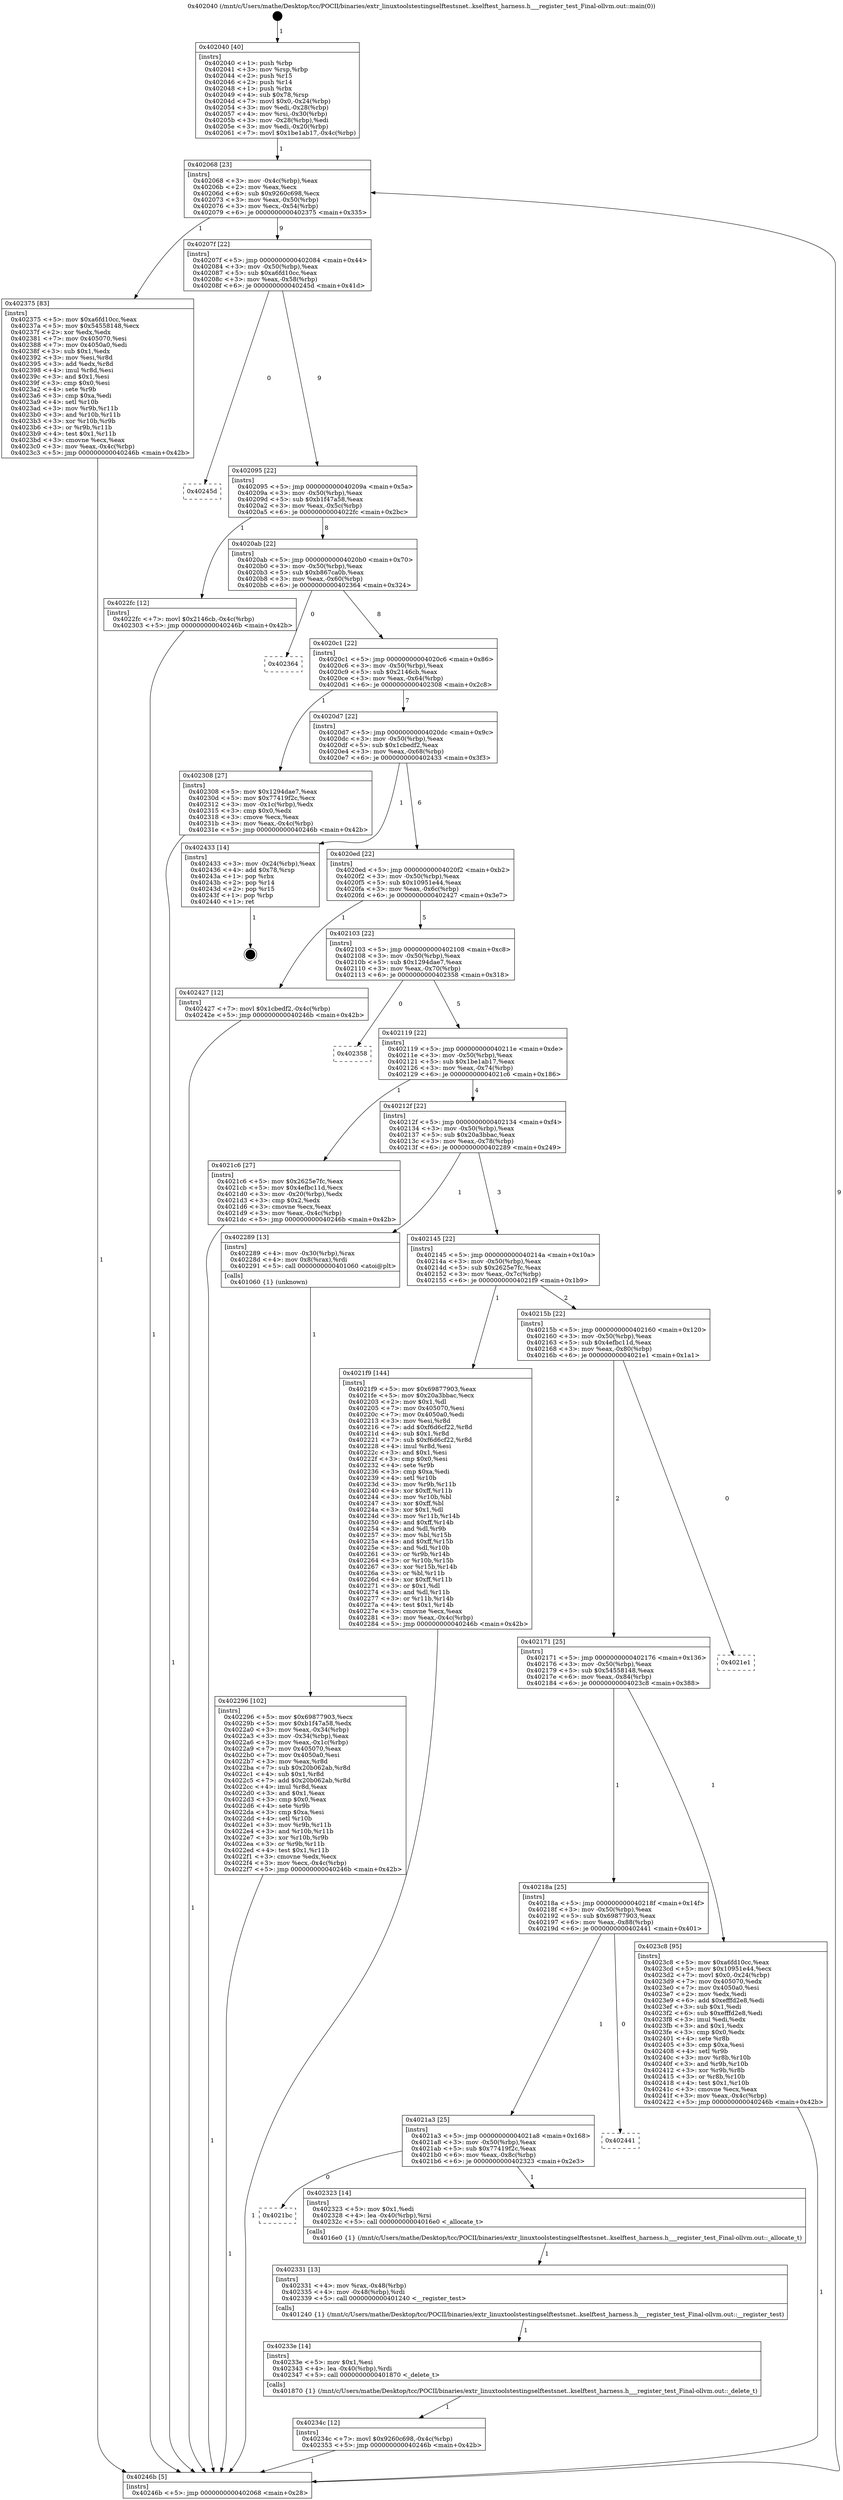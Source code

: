 digraph "0x402040" {
  label = "0x402040 (/mnt/c/Users/mathe/Desktop/tcc/POCII/binaries/extr_linuxtoolstestingselftestsnet..kselftest_harness.h___register_test_Final-ollvm.out::main(0))"
  labelloc = "t"
  node[shape=record]

  Entry [label="",width=0.3,height=0.3,shape=circle,fillcolor=black,style=filled]
  "0x402068" [label="{
     0x402068 [23]\l
     | [instrs]\l
     &nbsp;&nbsp;0x402068 \<+3\>: mov -0x4c(%rbp),%eax\l
     &nbsp;&nbsp;0x40206b \<+2\>: mov %eax,%ecx\l
     &nbsp;&nbsp;0x40206d \<+6\>: sub $0x9260c698,%ecx\l
     &nbsp;&nbsp;0x402073 \<+3\>: mov %eax,-0x50(%rbp)\l
     &nbsp;&nbsp;0x402076 \<+3\>: mov %ecx,-0x54(%rbp)\l
     &nbsp;&nbsp;0x402079 \<+6\>: je 0000000000402375 \<main+0x335\>\l
  }"]
  "0x402375" [label="{
     0x402375 [83]\l
     | [instrs]\l
     &nbsp;&nbsp;0x402375 \<+5\>: mov $0xa6fd10cc,%eax\l
     &nbsp;&nbsp;0x40237a \<+5\>: mov $0x54558148,%ecx\l
     &nbsp;&nbsp;0x40237f \<+2\>: xor %edx,%edx\l
     &nbsp;&nbsp;0x402381 \<+7\>: mov 0x405070,%esi\l
     &nbsp;&nbsp;0x402388 \<+7\>: mov 0x4050a0,%edi\l
     &nbsp;&nbsp;0x40238f \<+3\>: sub $0x1,%edx\l
     &nbsp;&nbsp;0x402392 \<+3\>: mov %esi,%r8d\l
     &nbsp;&nbsp;0x402395 \<+3\>: add %edx,%r8d\l
     &nbsp;&nbsp;0x402398 \<+4\>: imul %r8d,%esi\l
     &nbsp;&nbsp;0x40239c \<+3\>: and $0x1,%esi\l
     &nbsp;&nbsp;0x40239f \<+3\>: cmp $0x0,%esi\l
     &nbsp;&nbsp;0x4023a2 \<+4\>: sete %r9b\l
     &nbsp;&nbsp;0x4023a6 \<+3\>: cmp $0xa,%edi\l
     &nbsp;&nbsp;0x4023a9 \<+4\>: setl %r10b\l
     &nbsp;&nbsp;0x4023ad \<+3\>: mov %r9b,%r11b\l
     &nbsp;&nbsp;0x4023b0 \<+3\>: and %r10b,%r11b\l
     &nbsp;&nbsp;0x4023b3 \<+3\>: xor %r10b,%r9b\l
     &nbsp;&nbsp;0x4023b6 \<+3\>: or %r9b,%r11b\l
     &nbsp;&nbsp;0x4023b9 \<+4\>: test $0x1,%r11b\l
     &nbsp;&nbsp;0x4023bd \<+3\>: cmovne %ecx,%eax\l
     &nbsp;&nbsp;0x4023c0 \<+3\>: mov %eax,-0x4c(%rbp)\l
     &nbsp;&nbsp;0x4023c3 \<+5\>: jmp 000000000040246b \<main+0x42b\>\l
  }"]
  "0x40207f" [label="{
     0x40207f [22]\l
     | [instrs]\l
     &nbsp;&nbsp;0x40207f \<+5\>: jmp 0000000000402084 \<main+0x44\>\l
     &nbsp;&nbsp;0x402084 \<+3\>: mov -0x50(%rbp),%eax\l
     &nbsp;&nbsp;0x402087 \<+5\>: sub $0xa6fd10cc,%eax\l
     &nbsp;&nbsp;0x40208c \<+3\>: mov %eax,-0x58(%rbp)\l
     &nbsp;&nbsp;0x40208f \<+6\>: je 000000000040245d \<main+0x41d\>\l
  }"]
  Exit [label="",width=0.3,height=0.3,shape=circle,fillcolor=black,style=filled,peripheries=2]
  "0x40245d" [label="{
     0x40245d\l
  }", style=dashed]
  "0x402095" [label="{
     0x402095 [22]\l
     | [instrs]\l
     &nbsp;&nbsp;0x402095 \<+5\>: jmp 000000000040209a \<main+0x5a\>\l
     &nbsp;&nbsp;0x40209a \<+3\>: mov -0x50(%rbp),%eax\l
     &nbsp;&nbsp;0x40209d \<+5\>: sub $0xb1f47a58,%eax\l
     &nbsp;&nbsp;0x4020a2 \<+3\>: mov %eax,-0x5c(%rbp)\l
     &nbsp;&nbsp;0x4020a5 \<+6\>: je 00000000004022fc \<main+0x2bc\>\l
  }"]
  "0x40234c" [label="{
     0x40234c [12]\l
     | [instrs]\l
     &nbsp;&nbsp;0x40234c \<+7\>: movl $0x9260c698,-0x4c(%rbp)\l
     &nbsp;&nbsp;0x402353 \<+5\>: jmp 000000000040246b \<main+0x42b\>\l
  }"]
  "0x4022fc" [label="{
     0x4022fc [12]\l
     | [instrs]\l
     &nbsp;&nbsp;0x4022fc \<+7\>: movl $0x2146cb,-0x4c(%rbp)\l
     &nbsp;&nbsp;0x402303 \<+5\>: jmp 000000000040246b \<main+0x42b\>\l
  }"]
  "0x4020ab" [label="{
     0x4020ab [22]\l
     | [instrs]\l
     &nbsp;&nbsp;0x4020ab \<+5\>: jmp 00000000004020b0 \<main+0x70\>\l
     &nbsp;&nbsp;0x4020b0 \<+3\>: mov -0x50(%rbp),%eax\l
     &nbsp;&nbsp;0x4020b3 \<+5\>: sub $0xb867ca0b,%eax\l
     &nbsp;&nbsp;0x4020b8 \<+3\>: mov %eax,-0x60(%rbp)\l
     &nbsp;&nbsp;0x4020bb \<+6\>: je 0000000000402364 \<main+0x324\>\l
  }"]
  "0x40233e" [label="{
     0x40233e [14]\l
     | [instrs]\l
     &nbsp;&nbsp;0x40233e \<+5\>: mov $0x1,%esi\l
     &nbsp;&nbsp;0x402343 \<+4\>: lea -0x40(%rbp),%rdi\l
     &nbsp;&nbsp;0x402347 \<+5\>: call 0000000000401870 \<_delete_t\>\l
     | [calls]\l
     &nbsp;&nbsp;0x401870 \{1\} (/mnt/c/Users/mathe/Desktop/tcc/POCII/binaries/extr_linuxtoolstestingselftestsnet..kselftest_harness.h___register_test_Final-ollvm.out::_delete_t)\l
  }"]
  "0x402364" [label="{
     0x402364\l
  }", style=dashed]
  "0x4020c1" [label="{
     0x4020c1 [22]\l
     | [instrs]\l
     &nbsp;&nbsp;0x4020c1 \<+5\>: jmp 00000000004020c6 \<main+0x86\>\l
     &nbsp;&nbsp;0x4020c6 \<+3\>: mov -0x50(%rbp),%eax\l
     &nbsp;&nbsp;0x4020c9 \<+5\>: sub $0x2146cb,%eax\l
     &nbsp;&nbsp;0x4020ce \<+3\>: mov %eax,-0x64(%rbp)\l
     &nbsp;&nbsp;0x4020d1 \<+6\>: je 0000000000402308 \<main+0x2c8\>\l
  }"]
  "0x402331" [label="{
     0x402331 [13]\l
     | [instrs]\l
     &nbsp;&nbsp;0x402331 \<+4\>: mov %rax,-0x48(%rbp)\l
     &nbsp;&nbsp;0x402335 \<+4\>: mov -0x48(%rbp),%rdi\l
     &nbsp;&nbsp;0x402339 \<+5\>: call 0000000000401240 \<__register_test\>\l
     | [calls]\l
     &nbsp;&nbsp;0x401240 \{1\} (/mnt/c/Users/mathe/Desktop/tcc/POCII/binaries/extr_linuxtoolstestingselftestsnet..kselftest_harness.h___register_test_Final-ollvm.out::__register_test)\l
  }"]
  "0x402308" [label="{
     0x402308 [27]\l
     | [instrs]\l
     &nbsp;&nbsp;0x402308 \<+5\>: mov $0x1294dae7,%eax\l
     &nbsp;&nbsp;0x40230d \<+5\>: mov $0x77419f2c,%ecx\l
     &nbsp;&nbsp;0x402312 \<+3\>: mov -0x1c(%rbp),%edx\l
     &nbsp;&nbsp;0x402315 \<+3\>: cmp $0x0,%edx\l
     &nbsp;&nbsp;0x402318 \<+3\>: cmove %ecx,%eax\l
     &nbsp;&nbsp;0x40231b \<+3\>: mov %eax,-0x4c(%rbp)\l
     &nbsp;&nbsp;0x40231e \<+5\>: jmp 000000000040246b \<main+0x42b\>\l
  }"]
  "0x4020d7" [label="{
     0x4020d7 [22]\l
     | [instrs]\l
     &nbsp;&nbsp;0x4020d7 \<+5\>: jmp 00000000004020dc \<main+0x9c\>\l
     &nbsp;&nbsp;0x4020dc \<+3\>: mov -0x50(%rbp),%eax\l
     &nbsp;&nbsp;0x4020df \<+5\>: sub $0x1cbedf2,%eax\l
     &nbsp;&nbsp;0x4020e4 \<+3\>: mov %eax,-0x68(%rbp)\l
     &nbsp;&nbsp;0x4020e7 \<+6\>: je 0000000000402433 \<main+0x3f3\>\l
  }"]
  "0x4021bc" [label="{
     0x4021bc\l
  }", style=dashed]
  "0x402433" [label="{
     0x402433 [14]\l
     | [instrs]\l
     &nbsp;&nbsp;0x402433 \<+3\>: mov -0x24(%rbp),%eax\l
     &nbsp;&nbsp;0x402436 \<+4\>: add $0x78,%rsp\l
     &nbsp;&nbsp;0x40243a \<+1\>: pop %rbx\l
     &nbsp;&nbsp;0x40243b \<+2\>: pop %r14\l
     &nbsp;&nbsp;0x40243d \<+2\>: pop %r15\l
     &nbsp;&nbsp;0x40243f \<+1\>: pop %rbp\l
     &nbsp;&nbsp;0x402440 \<+1\>: ret\l
  }"]
  "0x4020ed" [label="{
     0x4020ed [22]\l
     | [instrs]\l
     &nbsp;&nbsp;0x4020ed \<+5\>: jmp 00000000004020f2 \<main+0xb2\>\l
     &nbsp;&nbsp;0x4020f2 \<+3\>: mov -0x50(%rbp),%eax\l
     &nbsp;&nbsp;0x4020f5 \<+5\>: sub $0x10951e44,%eax\l
     &nbsp;&nbsp;0x4020fa \<+3\>: mov %eax,-0x6c(%rbp)\l
     &nbsp;&nbsp;0x4020fd \<+6\>: je 0000000000402427 \<main+0x3e7\>\l
  }"]
  "0x402323" [label="{
     0x402323 [14]\l
     | [instrs]\l
     &nbsp;&nbsp;0x402323 \<+5\>: mov $0x1,%edi\l
     &nbsp;&nbsp;0x402328 \<+4\>: lea -0x40(%rbp),%rsi\l
     &nbsp;&nbsp;0x40232c \<+5\>: call 00000000004016e0 \<_allocate_t\>\l
     | [calls]\l
     &nbsp;&nbsp;0x4016e0 \{1\} (/mnt/c/Users/mathe/Desktop/tcc/POCII/binaries/extr_linuxtoolstestingselftestsnet..kselftest_harness.h___register_test_Final-ollvm.out::_allocate_t)\l
  }"]
  "0x402427" [label="{
     0x402427 [12]\l
     | [instrs]\l
     &nbsp;&nbsp;0x402427 \<+7\>: movl $0x1cbedf2,-0x4c(%rbp)\l
     &nbsp;&nbsp;0x40242e \<+5\>: jmp 000000000040246b \<main+0x42b\>\l
  }"]
  "0x402103" [label="{
     0x402103 [22]\l
     | [instrs]\l
     &nbsp;&nbsp;0x402103 \<+5\>: jmp 0000000000402108 \<main+0xc8\>\l
     &nbsp;&nbsp;0x402108 \<+3\>: mov -0x50(%rbp),%eax\l
     &nbsp;&nbsp;0x40210b \<+5\>: sub $0x1294dae7,%eax\l
     &nbsp;&nbsp;0x402110 \<+3\>: mov %eax,-0x70(%rbp)\l
     &nbsp;&nbsp;0x402113 \<+6\>: je 0000000000402358 \<main+0x318\>\l
  }"]
  "0x4021a3" [label="{
     0x4021a3 [25]\l
     | [instrs]\l
     &nbsp;&nbsp;0x4021a3 \<+5\>: jmp 00000000004021a8 \<main+0x168\>\l
     &nbsp;&nbsp;0x4021a8 \<+3\>: mov -0x50(%rbp),%eax\l
     &nbsp;&nbsp;0x4021ab \<+5\>: sub $0x77419f2c,%eax\l
     &nbsp;&nbsp;0x4021b0 \<+6\>: mov %eax,-0x8c(%rbp)\l
     &nbsp;&nbsp;0x4021b6 \<+6\>: je 0000000000402323 \<main+0x2e3\>\l
  }"]
  "0x402358" [label="{
     0x402358\l
  }", style=dashed]
  "0x402119" [label="{
     0x402119 [22]\l
     | [instrs]\l
     &nbsp;&nbsp;0x402119 \<+5\>: jmp 000000000040211e \<main+0xde\>\l
     &nbsp;&nbsp;0x40211e \<+3\>: mov -0x50(%rbp),%eax\l
     &nbsp;&nbsp;0x402121 \<+5\>: sub $0x1be1ab17,%eax\l
     &nbsp;&nbsp;0x402126 \<+3\>: mov %eax,-0x74(%rbp)\l
     &nbsp;&nbsp;0x402129 \<+6\>: je 00000000004021c6 \<main+0x186\>\l
  }"]
  "0x402441" [label="{
     0x402441\l
  }", style=dashed]
  "0x4021c6" [label="{
     0x4021c6 [27]\l
     | [instrs]\l
     &nbsp;&nbsp;0x4021c6 \<+5\>: mov $0x2625e7fc,%eax\l
     &nbsp;&nbsp;0x4021cb \<+5\>: mov $0x4efbc11d,%ecx\l
     &nbsp;&nbsp;0x4021d0 \<+3\>: mov -0x20(%rbp),%edx\l
     &nbsp;&nbsp;0x4021d3 \<+3\>: cmp $0x2,%edx\l
     &nbsp;&nbsp;0x4021d6 \<+3\>: cmovne %ecx,%eax\l
     &nbsp;&nbsp;0x4021d9 \<+3\>: mov %eax,-0x4c(%rbp)\l
     &nbsp;&nbsp;0x4021dc \<+5\>: jmp 000000000040246b \<main+0x42b\>\l
  }"]
  "0x40212f" [label="{
     0x40212f [22]\l
     | [instrs]\l
     &nbsp;&nbsp;0x40212f \<+5\>: jmp 0000000000402134 \<main+0xf4\>\l
     &nbsp;&nbsp;0x402134 \<+3\>: mov -0x50(%rbp),%eax\l
     &nbsp;&nbsp;0x402137 \<+5\>: sub $0x20a3bbac,%eax\l
     &nbsp;&nbsp;0x40213c \<+3\>: mov %eax,-0x78(%rbp)\l
     &nbsp;&nbsp;0x40213f \<+6\>: je 0000000000402289 \<main+0x249\>\l
  }"]
  "0x40246b" [label="{
     0x40246b [5]\l
     | [instrs]\l
     &nbsp;&nbsp;0x40246b \<+5\>: jmp 0000000000402068 \<main+0x28\>\l
  }"]
  "0x402040" [label="{
     0x402040 [40]\l
     | [instrs]\l
     &nbsp;&nbsp;0x402040 \<+1\>: push %rbp\l
     &nbsp;&nbsp;0x402041 \<+3\>: mov %rsp,%rbp\l
     &nbsp;&nbsp;0x402044 \<+2\>: push %r15\l
     &nbsp;&nbsp;0x402046 \<+2\>: push %r14\l
     &nbsp;&nbsp;0x402048 \<+1\>: push %rbx\l
     &nbsp;&nbsp;0x402049 \<+4\>: sub $0x78,%rsp\l
     &nbsp;&nbsp;0x40204d \<+7\>: movl $0x0,-0x24(%rbp)\l
     &nbsp;&nbsp;0x402054 \<+3\>: mov %edi,-0x28(%rbp)\l
     &nbsp;&nbsp;0x402057 \<+4\>: mov %rsi,-0x30(%rbp)\l
     &nbsp;&nbsp;0x40205b \<+3\>: mov -0x28(%rbp),%edi\l
     &nbsp;&nbsp;0x40205e \<+3\>: mov %edi,-0x20(%rbp)\l
     &nbsp;&nbsp;0x402061 \<+7\>: movl $0x1be1ab17,-0x4c(%rbp)\l
  }"]
  "0x40218a" [label="{
     0x40218a [25]\l
     | [instrs]\l
     &nbsp;&nbsp;0x40218a \<+5\>: jmp 000000000040218f \<main+0x14f\>\l
     &nbsp;&nbsp;0x40218f \<+3\>: mov -0x50(%rbp),%eax\l
     &nbsp;&nbsp;0x402192 \<+5\>: sub $0x69877903,%eax\l
     &nbsp;&nbsp;0x402197 \<+6\>: mov %eax,-0x88(%rbp)\l
     &nbsp;&nbsp;0x40219d \<+6\>: je 0000000000402441 \<main+0x401\>\l
  }"]
  "0x402289" [label="{
     0x402289 [13]\l
     | [instrs]\l
     &nbsp;&nbsp;0x402289 \<+4\>: mov -0x30(%rbp),%rax\l
     &nbsp;&nbsp;0x40228d \<+4\>: mov 0x8(%rax),%rdi\l
     &nbsp;&nbsp;0x402291 \<+5\>: call 0000000000401060 \<atoi@plt\>\l
     | [calls]\l
     &nbsp;&nbsp;0x401060 \{1\} (unknown)\l
  }"]
  "0x402145" [label="{
     0x402145 [22]\l
     | [instrs]\l
     &nbsp;&nbsp;0x402145 \<+5\>: jmp 000000000040214a \<main+0x10a\>\l
     &nbsp;&nbsp;0x40214a \<+3\>: mov -0x50(%rbp),%eax\l
     &nbsp;&nbsp;0x40214d \<+5\>: sub $0x2625e7fc,%eax\l
     &nbsp;&nbsp;0x402152 \<+3\>: mov %eax,-0x7c(%rbp)\l
     &nbsp;&nbsp;0x402155 \<+6\>: je 00000000004021f9 \<main+0x1b9\>\l
  }"]
  "0x4023c8" [label="{
     0x4023c8 [95]\l
     | [instrs]\l
     &nbsp;&nbsp;0x4023c8 \<+5\>: mov $0xa6fd10cc,%eax\l
     &nbsp;&nbsp;0x4023cd \<+5\>: mov $0x10951e44,%ecx\l
     &nbsp;&nbsp;0x4023d2 \<+7\>: movl $0x0,-0x24(%rbp)\l
     &nbsp;&nbsp;0x4023d9 \<+7\>: mov 0x405070,%edx\l
     &nbsp;&nbsp;0x4023e0 \<+7\>: mov 0x4050a0,%esi\l
     &nbsp;&nbsp;0x4023e7 \<+2\>: mov %edx,%edi\l
     &nbsp;&nbsp;0x4023e9 \<+6\>: add $0xefffd2e8,%edi\l
     &nbsp;&nbsp;0x4023ef \<+3\>: sub $0x1,%edi\l
     &nbsp;&nbsp;0x4023f2 \<+6\>: sub $0xefffd2e8,%edi\l
     &nbsp;&nbsp;0x4023f8 \<+3\>: imul %edi,%edx\l
     &nbsp;&nbsp;0x4023fb \<+3\>: and $0x1,%edx\l
     &nbsp;&nbsp;0x4023fe \<+3\>: cmp $0x0,%edx\l
     &nbsp;&nbsp;0x402401 \<+4\>: sete %r8b\l
     &nbsp;&nbsp;0x402405 \<+3\>: cmp $0xa,%esi\l
     &nbsp;&nbsp;0x402408 \<+4\>: setl %r9b\l
     &nbsp;&nbsp;0x40240c \<+3\>: mov %r8b,%r10b\l
     &nbsp;&nbsp;0x40240f \<+3\>: and %r9b,%r10b\l
     &nbsp;&nbsp;0x402412 \<+3\>: xor %r9b,%r8b\l
     &nbsp;&nbsp;0x402415 \<+3\>: or %r8b,%r10b\l
     &nbsp;&nbsp;0x402418 \<+4\>: test $0x1,%r10b\l
     &nbsp;&nbsp;0x40241c \<+3\>: cmovne %ecx,%eax\l
     &nbsp;&nbsp;0x40241f \<+3\>: mov %eax,-0x4c(%rbp)\l
     &nbsp;&nbsp;0x402422 \<+5\>: jmp 000000000040246b \<main+0x42b\>\l
  }"]
  "0x4021f9" [label="{
     0x4021f9 [144]\l
     | [instrs]\l
     &nbsp;&nbsp;0x4021f9 \<+5\>: mov $0x69877903,%eax\l
     &nbsp;&nbsp;0x4021fe \<+5\>: mov $0x20a3bbac,%ecx\l
     &nbsp;&nbsp;0x402203 \<+2\>: mov $0x1,%dl\l
     &nbsp;&nbsp;0x402205 \<+7\>: mov 0x405070,%esi\l
     &nbsp;&nbsp;0x40220c \<+7\>: mov 0x4050a0,%edi\l
     &nbsp;&nbsp;0x402213 \<+3\>: mov %esi,%r8d\l
     &nbsp;&nbsp;0x402216 \<+7\>: add $0xf6d6cf22,%r8d\l
     &nbsp;&nbsp;0x40221d \<+4\>: sub $0x1,%r8d\l
     &nbsp;&nbsp;0x402221 \<+7\>: sub $0xf6d6cf22,%r8d\l
     &nbsp;&nbsp;0x402228 \<+4\>: imul %r8d,%esi\l
     &nbsp;&nbsp;0x40222c \<+3\>: and $0x1,%esi\l
     &nbsp;&nbsp;0x40222f \<+3\>: cmp $0x0,%esi\l
     &nbsp;&nbsp;0x402232 \<+4\>: sete %r9b\l
     &nbsp;&nbsp;0x402236 \<+3\>: cmp $0xa,%edi\l
     &nbsp;&nbsp;0x402239 \<+4\>: setl %r10b\l
     &nbsp;&nbsp;0x40223d \<+3\>: mov %r9b,%r11b\l
     &nbsp;&nbsp;0x402240 \<+4\>: xor $0xff,%r11b\l
     &nbsp;&nbsp;0x402244 \<+3\>: mov %r10b,%bl\l
     &nbsp;&nbsp;0x402247 \<+3\>: xor $0xff,%bl\l
     &nbsp;&nbsp;0x40224a \<+3\>: xor $0x1,%dl\l
     &nbsp;&nbsp;0x40224d \<+3\>: mov %r11b,%r14b\l
     &nbsp;&nbsp;0x402250 \<+4\>: and $0xff,%r14b\l
     &nbsp;&nbsp;0x402254 \<+3\>: and %dl,%r9b\l
     &nbsp;&nbsp;0x402257 \<+3\>: mov %bl,%r15b\l
     &nbsp;&nbsp;0x40225a \<+4\>: and $0xff,%r15b\l
     &nbsp;&nbsp;0x40225e \<+3\>: and %dl,%r10b\l
     &nbsp;&nbsp;0x402261 \<+3\>: or %r9b,%r14b\l
     &nbsp;&nbsp;0x402264 \<+3\>: or %r10b,%r15b\l
     &nbsp;&nbsp;0x402267 \<+3\>: xor %r15b,%r14b\l
     &nbsp;&nbsp;0x40226a \<+3\>: or %bl,%r11b\l
     &nbsp;&nbsp;0x40226d \<+4\>: xor $0xff,%r11b\l
     &nbsp;&nbsp;0x402271 \<+3\>: or $0x1,%dl\l
     &nbsp;&nbsp;0x402274 \<+3\>: and %dl,%r11b\l
     &nbsp;&nbsp;0x402277 \<+3\>: or %r11b,%r14b\l
     &nbsp;&nbsp;0x40227a \<+4\>: test $0x1,%r14b\l
     &nbsp;&nbsp;0x40227e \<+3\>: cmovne %ecx,%eax\l
     &nbsp;&nbsp;0x402281 \<+3\>: mov %eax,-0x4c(%rbp)\l
     &nbsp;&nbsp;0x402284 \<+5\>: jmp 000000000040246b \<main+0x42b\>\l
  }"]
  "0x40215b" [label="{
     0x40215b [22]\l
     | [instrs]\l
     &nbsp;&nbsp;0x40215b \<+5\>: jmp 0000000000402160 \<main+0x120\>\l
     &nbsp;&nbsp;0x402160 \<+3\>: mov -0x50(%rbp),%eax\l
     &nbsp;&nbsp;0x402163 \<+5\>: sub $0x4efbc11d,%eax\l
     &nbsp;&nbsp;0x402168 \<+3\>: mov %eax,-0x80(%rbp)\l
     &nbsp;&nbsp;0x40216b \<+6\>: je 00000000004021e1 \<main+0x1a1\>\l
  }"]
  "0x402296" [label="{
     0x402296 [102]\l
     | [instrs]\l
     &nbsp;&nbsp;0x402296 \<+5\>: mov $0x69877903,%ecx\l
     &nbsp;&nbsp;0x40229b \<+5\>: mov $0xb1f47a58,%edx\l
     &nbsp;&nbsp;0x4022a0 \<+3\>: mov %eax,-0x34(%rbp)\l
     &nbsp;&nbsp;0x4022a3 \<+3\>: mov -0x34(%rbp),%eax\l
     &nbsp;&nbsp;0x4022a6 \<+3\>: mov %eax,-0x1c(%rbp)\l
     &nbsp;&nbsp;0x4022a9 \<+7\>: mov 0x405070,%eax\l
     &nbsp;&nbsp;0x4022b0 \<+7\>: mov 0x4050a0,%esi\l
     &nbsp;&nbsp;0x4022b7 \<+3\>: mov %eax,%r8d\l
     &nbsp;&nbsp;0x4022ba \<+7\>: sub $0x20b062ab,%r8d\l
     &nbsp;&nbsp;0x4022c1 \<+4\>: sub $0x1,%r8d\l
     &nbsp;&nbsp;0x4022c5 \<+7\>: add $0x20b062ab,%r8d\l
     &nbsp;&nbsp;0x4022cc \<+4\>: imul %r8d,%eax\l
     &nbsp;&nbsp;0x4022d0 \<+3\>: and $0x1,%eax\l
     &nbsp;&nbsp;0x4022d3 \<+3\>: cmp $0x0,%eax\l
     &nbsp;&nbsp;0x4022d6 \<+4\>: sete %r9b\l
     &nbsp;&nbsp;0x4022da \<+3\>: cmp $0xa,%esi\l
     &nbsp;&nbsp;0x4022dd \<+4\>: setl %r10b\l
     &nbsp;&nbsp;0x4022e1 \<+3\>: mov %r9b,%r11b\l
     &nbsp;&nbsp;0x4022e4 \<+3\>: and %r10b,%r11b\l
     &nbsp;&nbsp;0x4022e7 \<+3\>: xor %r10b,%r9b\l
     &nbsp;&nbsp;0x4022ea \<+3\>: or %r9b,%r11b\l
     &nbsp;&nbsp;0x4022ed \<+4\>: test $0x1,%r11b\l
     &nbsp;&nbsp;0x4022f1 \<+3\>: cmovne %edx,%ecx\l
     &nbsp;&nbsp;0x4022f4 \<+3\>: mov %ecx,-0x4c(%rbp)\l
     &nbsp;&nbsp;0x4022f7 \<+5\>: jmp 000000000040246b \<main+0x42b\>\l
  }"]
  "0x402171" [label="{
     0x402171 [25]\l
     | [instrs]\l
     &nbsp;&nbsp;0x402171 \<+5\>: jmp 0000000000402176 \<main+0x136\>\l
     &nbsp;&nbsp;0x402176 \<+3\>: mov -0x50(%rbp),%eax\l
     &nbsp;&nbsp;0x402179 \<+5\>: sub $0x54558148,%eax\l
     &nbsp;&nbsp;0x40217e \<+6\>: mov %eax,-0x84(%rbp)\l
     &nbsp;&nbsp;0x402184 \<+6\>: je 00000000004023c8 \<main+0x388\>\l
  }"]
  "0x4021e1" [label="{
     0x4021e1\l
  }", style=dashed]
  Entry -> "0x402040" [label=" 1"]
  "0x402068" -> "0x402375" [label=" 1"]
  "0x402068" -> "0x40207f" [label=" 9"]
  "0x402433" -> Exit [label=" 1"]
  "0x40207f" -> "0x40245d" [label=" 0"]
  "0x40207f" -> "0x402095" [label=" 9"]
  "0x402427" -> "0x40246b" [label=" 1"]
  "0x402095" -> "0x4022fc" [label=" 1"]
  "0x402095" -> "0x4020ab" [label=" 8"]
  "0x4023c8" -> "0x40246b" [label=" 1"]
  "0x4020ab" -> "0x402364" [label=" 0"]
  "0x4020ab" -> "0x4020c1" [label=" 8"]
  "0x402375" -> "0x40246b" [label=" 1"]
  "0x4020c1" -> "0x402308" [label=" 1"]
  "0x4020c1" -> "0x4020d7" [label=" 7"]
  "0x40234c" -> "0x40246b" [label=" 1"]
  "0x4020d7" -> "0x402433" [label=" 1"]
  "0x4020d7" -> "0x4020ed" [label=" 6"]
  "0x40233e" -> "0x40234c" [label=" 1"]
  "0x4020ed" -> "0x402427" [label=" 1"]
  "0x4020ed" -> "0x402103" [label=" 5"]
  "0x402331" -> "0x40233e" [label=" 1"]
  "0x402103" -> "0x402358" [label=" 0"]
  "0x402103" -> "0x402119" [label=" 5"]
  "0x4021a3" -> "0x4021bc" [label=" 0"]
  "0x402119" -> "0x4021c6" [label=" 1"]
  "0x402119" -> "0x40212f" [label=" 4"]
  "0x4021c6" -> "0x40246b" [label=" 1"]
  "0x402040" -> "0x402068" [label=" 1"]
  "0x40246b" -> "0x402068" [label=" 9"]
  "0x4021a3" -> "0x402323" [label=" 1"]
  "0x40212f" -> "0x402289" [label=" 1"]
  "0x40212f" -> "0x402145" [label=" 3"]
  "0x40218a" -> "0x4021a3" [label=" 1"]
  "0x402145" -> "0x4021f9" [label=" 1"]
  "0x402145" -> "0x40215b" [label=" 2"]
  "0x4021f9" -> "0x40246b" [label=" 1"]
  "0x402289" -> "0x402296" [label=" 1"]
  "0x402296" -> "0x40246b" [label=" 1"]
  "0x4022fc" -> "0x40246b" [label=" 1"]
  "0x402308" -> "0x40246b" [label=" 1"]
  "0x40218a" -> "0x402441" [label=" 0"]
  "0x40215b" -> "0x4021e1" [label=" 0"]
  "0x40215b" -> "0x402171" [label=" 2"]
  "0x402323" -> "0x402331" [label=" 1"]
  "0x402171" -> "0x4023c8" [label=" 1"]
  "0x402171" -> "0x40218a" [label=" 1"]
}
